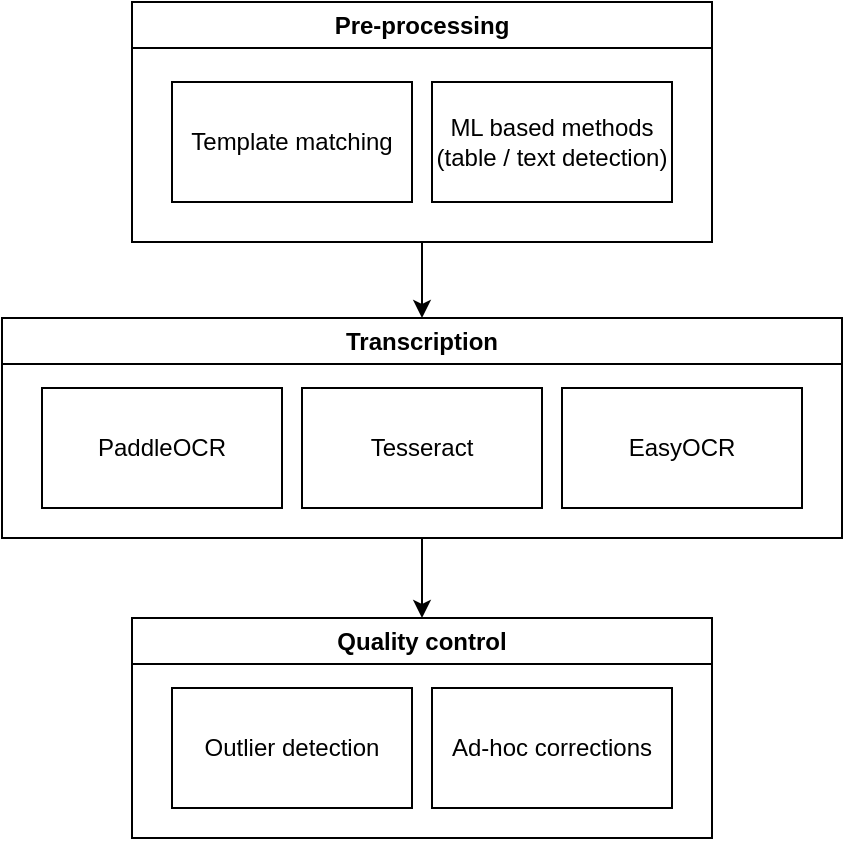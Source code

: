 <mxfile version="24.2.0" type="device">
  <diagram name="Page-1" id="dHl7KnHCSnbt-f_vncRy">
    <mxGraphModel dx="1434" dy="790" grid="1" gridSize="10" guides="1" tooltips="1" connect="1" arrows="1" fold="1" page="1" pageScale="1" pageWidth="850" pageHeight="1100" math="0" shadow="0">
      <root>
        <mxCell id="0" />
        <mxCell id="1" parent="0" />
        <mxCell id="0pc8h9N3Hi1kc6rxofRp-17" style="edgeStyle=orthogonalEdgeStyle;rounded=0;orthogonalLoop=1;jettySize=auto;html=1;exitX=0.5;exitY=1;exitDx=0;exitDy=0;" edge="1" parent="1" source="0pc8h9N3Hi1kc6rxofRp-5" target="0pc8h9N3Hi1kc6rxofRp-6">
          <mxGeometry relative="1" as="geometry" />
        </mxCell>
        <mxCell id="0pc8h9N3Hi1kc6rxofRp-5" value="&lt;div&gt;Pre-processing&lt;/div&gt;" style="swimlane;whiteSpace=wrap;html=1;" vertex="1" parent="1">
          <mxGeometry x="190" y="60" width="290" height="120" as="geometry" />
        </mxCell>
        <mxCell id="0pc8h9N3Hi1kc6rxofRp-1" value="Template matching" style="rounded=0;whiteSpace=wrap;html=1;" vertex="1" parent="0pc8h9N3Hi1kc6rxofRp-5">
          <mxGeometry x="20" y="40" width="120" height="60" as="geometry" />
        </mxCell>
        <mxCell id="0pc8h9N3Hi1kc6rxofRp-2" value="&lt;div&gt;ML based methods&lt;/div&gt;&lt;div&gt;(table / text detection)&lt;br&gt;&lt;/div&gt;" style="rounded=0;whiteSpace=wrap;html=1;" vertex="1" parent="0pc8h9N3Hi1kc6rxofRp-5">
          <mxGeometry x="150" y="40" width="120" height="60" as="geometry" />
        </mxCell>
        <mxCell id="0pc8h9N3Hi1kc6rxofRp-14" style="edgeStyle=orthogonalEdgeStyle;rounded=0;orthogonalLoop=1;jettySize=auto;html=1;exitX=0.5;exitY=1;exitDx=0;exitDy=0;entryX=0.5;entryY=0;entryDx=0;entryDy=0;" edge="1" parent="1" source="0pc8h9N3Hi1kc6rxofRp-6" target="0pc8h9N3Hi1kc6rxofRp-10">
          <mxGeometry relative="1" as="geometry" />
        </mxCell>
        <mxCell id="0pc8h9N3Hi1kc6rxofRp-6" value="Transcription" style="swimlane;whiteSpace=wrap;html=1;" vertex="1" parent="1">
          <mxGeometry x="125" y="218" width="420" height="110" as="geometry" />
        </mxCell>
        <mxCell id="0pc8h9N3Hi1kc6rxofRp-4" value="PaddleOCR" style="rounded=0;whiteSpace=wrap;html=1;" vertex="1" parent="0pc8h9N3Hi1kc6rxofRp-6">
          <mxGeometry x="20" y="35" width="120" height="60" as="geometry" />
        </mxCell>
        <mxCell id="0pc8h9N3Hi1kc6rxofRp-8" value="Tesseract" style="rounded=0;whiteSpace=wrap;html=1;" vertex="1" parent="0pc8h9N3Hi1kc6rxofRp-6">
          <mxGeometry x="150" y="35" width="120" height="60" as="geometry" />
        </mxCell>
        <mxCell id="0pc8h9N3Hi1kc6rxofRp-9" value="EasyOCR" style="rounded=0;whiteSpace=wrap;html=1;" vertex="1" parent="0pc8h9N3Hi1kc6rxofRp-6">
          <mxGeometry x="280" y="35" width="120" height="60" as="geometry" />
        </mxCell>
        <mxCell id="0pc8h9N3Hi1kc6rxofRp-10" value="Quality control" style="swimlane;whiteSpace=wrap;html=1;" vertex="1" parent="1">
          <mxGeometry x="190" y="368" width="290" height="110" as="geometry" />
        </mxCell>
        <mxCell id="0pc8h9N3Hi1kc6rxofRp-11" value="Outlier detection" style="rounded=0;whiteSpace=wrap;html=1;" vertex="1" parent="0pc8h9N3Hi1kc6rxofRp-10">
          <mxGeometry x="20" y="35" width="120" height="60" as="geometry" />
        </mxCell>
        <mxCell id="0pc8h9N3Hi1kc6rxofRp-12" value="Ad-hoc corrections" style="rounded=0;whiteSpace=wrap;html=1;" vertex="1" parent="0pc8h9N3Hi1kc6rxofRp-10">
          <mxGeometry x="150" y="35" width="120" height="60" as="geometry" />
        </mxCell>
      </root>
    </mxGraphModel>
  </diagram>
</mxfile>

